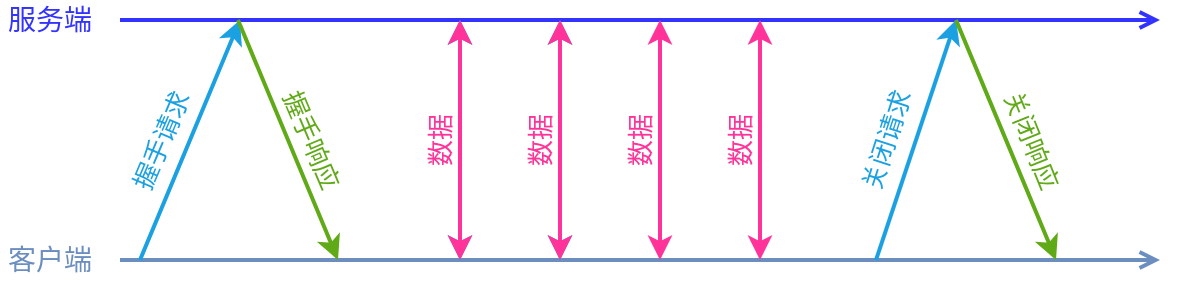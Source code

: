 <mxfile version="14.5.1" type="device"><diagram id="ApjKUrxaE7ydpgDw7cvz" name="Page-1"><mxGraphModel dx="1072" dy="792" grid="1" gridSize="10" guides="1" tooltips="1" connect="1" arrows="1" fold="1" page="1" pageScale="1" pageWidth="827" pageHeight="1169" math="0" shadow="0"><root><mxCell id="0"/><mxCell id="1" parent="0"/><mxCell id="gXk4gHg9e1-qeYqpXZ5b-1" value="" style="endArrow=open;html=1;endFill=0;strokeWidth=2;strokeColor=#3333FF;" edge="1" parent="1"><mxGeometry width="50" height="50" relative="1" as="geometry"><mxPoint x="160" y="240" as="sourcePoint"/><mxPoint x="680" y="240" as="targetPoint"/></mxGeometry></mxCell><mxCell id="gXk4gHg9e1-qeYqpXZ5b-2" value="" style="endArrow=open;html=1;endFill=0;strokeWidth=2;strokeColor=#6C8EBF;" edge="1" parent="1"><mxGeometry width="50" height="50" relative="1" as="geometry"><mxPoint x="160" y="360" as="sourcePoint"/><mxPoint x="680" y="360" as="targetPoint"/></mxGeometry></mxCell><mxCell id="gXk4gHg9e1-qeYqpXZ5b-3" value="服务端" style="text;html=1;strokeColor=none;fillColor=none;align=center;verticalAlign=middle;whiteSpace=wrap;rounded=0;fontSize=14;fontFamily=Helvetica;fontColor=#3333FF;" vertex="1" parent="1"><mxGeometry x="100" y="230" width="50" height="20" as="geometry"/></mxCell><mxCell id="gXk4gHg9e1-qeYqpXZ5b-4" value="客户端" style="text;html=1;strokeColor=none;fillColor=none;align=center;verticalAlign=middle;whiteSpace=wrap;rounded=0;fontSize=14;fontColor=#6C8EBF;" vertex="1" parent="1"><mxGeometry x="100" y="350" width="50" height="20" as="geometry"/></mxCell><mxCell id="gXk4gHg9e1-qeYqpXZ5b-5" value="" style="endArrow=classic;html=1;strokeWidth=2;fontFamily=Helvetica;fontSize=14;fontColor=#6C8EBF;strokeColor=#1BA1E2;" edge="1" parent="1"><mxGeometry width="50" height="50" relative="1" as="geometry"><mxPoint x="170" y="360" as="sourcePoint"/><mxPoint x="220" y="240" as="targetPoint"/></mxGeometry></mxCell><mxCell id="gXk4gHg9e1-qeYqpXZ5b-6" value="" style="endArrow=classic;html=1;strokeWidth=2;fontFamily=Helvetica;fontSize=14;fontColor=#6C8EBF;strokeColor=#60A917;" edge="1" parent="1"><mxGeometry width="50" height="50" relative="1" as="geometry"><mxPoint x="219" y="240" as="sourcePoint"/><mxPoint x="269" y="360" as="targetPoint"/></mxGeometry></mxCell><mxCell id="gXk4gHg9e1-qeYqpXZ5b-8" value="" style="endArrow=classic;html=1;strokeWidth=2;fontFamily=Helvetica;fontSize=14;fontColor=#6C8EBF;strokeColor=#1BA1E2;" edge="1" parent="1"><mxGeometry width="50" height="50" relative="1" as="geometry"><mxPoint x="538" y="360" as="sourcePoint"/><mxPoint x="578" y="240" as="targetPoint"/></mxGeometry></mxCell><mxCell id="gXk4gHg9e1-qeYqpXZ5b-9" value="" style="endArrow=classic;html=1;strokeWidth=2;fontFamily=Helvetica;fontSize=14;fontColor=#6C8EBF;strokeColor=#1BA1E2;startArrow=classic;startFill=1;" edge="1" parent="1"><mxGeometry width="50" height="50" relative="1" as="geometry"><mxPoint x="330" y="360" as="sourcePoint"/><mxPoint x="330" y="240" as="targetPoint"/></mxGeometry></mxCell><mxCell id="gXk4gHg9e1-qeYqpXZ5b-10" value="" style="endArrow=classic;html=1;strokeWidth=2;fontFamily=Helvetica;fontSize=14;fontColor=#6C8EBF;strokeColor=#60A917;" edge="1" parent="1"><mxGeometry width="50" height="50" relative="1" as="geometry"><mxPoint x="578" y="240" as="sourcePoint"/><mxPoint x="628" y="360" as="targetPoint"/></mxGeometry></mxCell><mxCell id="gXk4gHg9e1-qeYqpXZ5b-11" value="握手请求" style="text;html=1;strokeColor=none;fillColor=none;align=center;verticalAlign=middle;whiteSpace=wrap;rounded=0;fontFamily=Helvetica;fontSize=13;rotation=293;fontColor=#1BA1E2;" vertex="1" parent="1"><mxGeometry x="150" y="290" width="61" height="20" as="geometry"/></mxCell><mxCell id="gXk4gHg9e1-qeYqpXZ5b-12" value="数据" style="text;html=1;strokeColor=none;fillColor=none;align=center;verticalAlign=middle;whiteSpace=wrap;rounded=0;fontFamily=Helvetica;fontSize=13;rotation=-90;fontColor=#FF3399;" vertex="1" parent="1"><mxGeometry x="300" y="290" width="40" height="20" as="geometry"/></mxCell><mxCell id="gXk4gHg9e1-qeYqpXZ5b-13" value="关闭请求" style="text;html=1;strokeColor=none;fillColor=none;align=center;verticalAlign=middle;whiteSpace=wrap;rounded=0;fontFamily=Helvetica;fontSize=13;rotation=288;fontColor=#1BA1E2;" vertex="1" parent="1"><mxGeometry x="513" y="290" width="60" height="20" as="geometry"/></mxCell><mxCell id="gXk4gHg9e1-qeYqpXZ5b-14" value="握手响应" style="text;html=1;strokeColor=none;fillColor=none;align=center;verticalAlign=middle;whiteSpace=wrap;rounded=0;fontFamily=Helvetica;fontSize=13;rotation=67;fontColor=#60A917;" vertex="1" parent="1"><mxGeometry x="225" y="290" width="62" height="20" as="geometry"/></mxCell><mxCell id="gXk4gHg9e1-qeYqpXZ5b-16" value="关闭响应" style="text;html=1;strokeColor=none;fillColor=none;align=center;verticalAlign=middle;whiteSpace=wrap;rounded=0;fontFamily=Helvetica;fontSize=13;rotation=68;fontColor=#60A917;" vertex="1" parent="1"><mxGeometry x="586" y="290" width="60" height="20" as="geometry"/></mxCell><mxCell id="gXk4gHg9e1-qeYqpXZ5b-30" value="" style="endArrow=classic;html=1;strokeWidth=2;fontFamily=Helvetica;fontSize=14;fontColor=#6C8EBF;strokeColor=#1BA1E2;startArrow=classic;startFill=1;" edge="1" parent="1"><mxGeometry width="50" height="50" relative="1" as="geometry"><mxPoint x="380" y="360" as="sourcePoint"/><mxPoint x="380" y="240" as="targetPoint"/></mxGeometry></mxCell><mxCell id="gXk4gHg9e1-qeYqpXZ5b-32" value="" style="endArrow=classic;html=1;strokeWidth=2;fontFamily=Helvetica;fontSize=14;fontColor=#6C8EBF;startArrow=classic;startFill=1;strokeColor=#FF3399;" edge="1" parent="1"><mxGeometry width="50" height="50" relative="1" as="geometry"><mxPoint x="430" y="360" as="sourcePoint"/><mxPoint x="430" y="240" as="targetPoint"/></mxGeometry></mxCell><mxCell id="gXk4gHg9e1-qeYqpXZ5b-33" value="" style="endArrow=classic;html=1;strokeWidth=2;fontFamily=Helvetica;fontSize=14;fontColor=#6C8EBF;startArrow=classic;startFill=1;strokeColor=#FF3399;" edge="1" parent="1"><mxGeometry width="50" height="50" relative="1" as="geometry"><mxPoint x="480" y="360" as="sourcePoint"/><mxPoint x="480" y="240" as="targetPoint"/></mxGeometry></mxCell><mxCell id="gXk4gHg9e1-qeYqpXZ5b-34" value="数据" style="text;html=1;strokeColor=none;fillColor=none;align=center;verticalAlign=middle;whiteSpace=wrap;rounded=0;fontFamily=Helvetica;fontSize=13;rotation=-90;fontColor=#FF3399;" vertex="1" parent="1"><mxGeometry x="350" y="290" width="40" height="20" as="geometry"/></mxCell><mxCell id="gXk4gHg9e1-qeYqpXZ5b-35" value="数据" style="text;html=1;strokeColor=none;fillColor=none;align=center;verticalAlign=middle;whiteSpace=wrap;rounded=0;fontFamily=Helvetica;fontSize=13;rotation=-90;fontColor=#FF3399;" vertex="1" parent="1"><mxGeometry x="400" y="290" width="40" height="20" as="geometry"/></mxCell><mxCell id="gXk4gHg9e1-qeYqpXZ5b-36" value="数据" style="text;html=1;strokeColor=none;fillColor=none;align=center;verticalAlign=middle;whiteSpace=wrap;rounded=0;fontFamily=Helvetica;fontSize=13;rotation=-90;fontColor=#FF3399;" vertex="1" parent="1"><mxGeometry x="450" y="290" width="40" height="20" as="geometry"/></mxCell><mxCell id="gXk4gHg9e1-qeYqpXZ5b-37" value="" style="endArrow=classic;html=1;strokeWidth=2;fontFamily=Helvetica;fontSize=14;fontColor=#6C8EBF;startArrow=classic;startFill=1;strokeColor=#FF3399;" edge="1" parent="1"><mxGeometry width="50" height="50" relative="1" as="geometry"><mxPoint x="330" y="360" as="sourcePoint"/><mxPoint x="330" y="240" as="targetPoint"/></mxGeometry></mxCell><mxCell id="gXk4gHg9e1-qeYqpXZ5b-38" value="" style="endArrow=classic;html=1;strokeWidth=2;fontFamily=Helvetica;fontSize=14;fontColor=#6C8EBF;startArrow=classic;startFill=1;strokeColor=#FF3399;" edge="1" parent="1"><mxGeometry width="50" height="50" relative="1" as="geometry"><mxPoint x="380" y="360" as="sourcePoint"/><mxPoint x="380" y="240" as="targetPoint"/></mxGeometry></mxCell></root></mxGraphModel></diagram></mxfile>